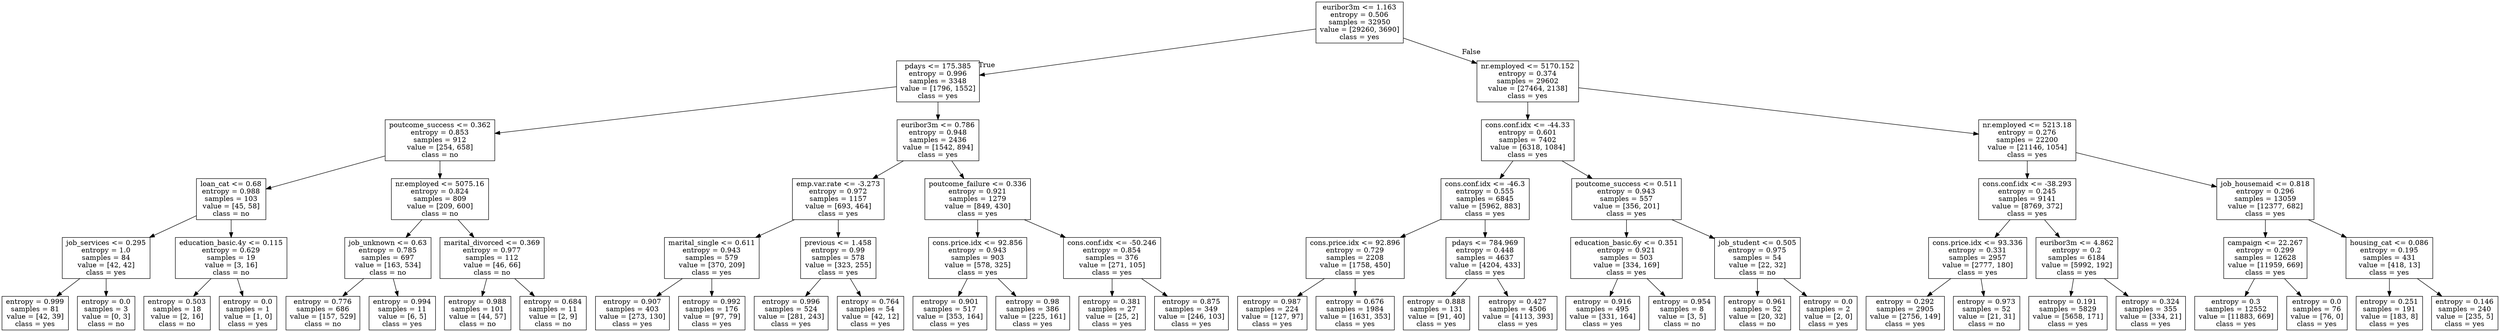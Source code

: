 digraph Tree {
node [shape=box] ;
0 [label="euribor3m <= 1.163\nentropy = 0.506\nsamples = 32950\nvalue = [29260, 3690]\nclass = yes"] ;
1 [label="pdays <= 175.385\nentropy = 0.996\nsamples = 3348\nvalue = [1796, 1552]\nclass = yes"] ;
0 -> 1 [labeldistance=2.5, labelangle=45, headlabel="True"] ;
2 [label="poutcome_success <= 0.362\nentropy = 0.853\nsamples = 912\nvalue = [254, 658]\nclass = no"] ;
1 -> 2 ;
3 [label="loan_cat <= 0.68\nentropy = 0.988\nsamples = 103\nvalue = [45, 58]\nclass = no"] ;
2 -> 3 ;
4 [label="job_services <= 0.295\nentropy = 1.0\nsamples = 84\nvalue = [42, 42]\nclass = yes"] ;
3 -> 4 ;
5 [label="entropy = 0.999\nsamples = 81\nvalue = [42, 39]\nclass = yes"] ;
4 -> 5 ;
6 [label="entropy = 0.0\nsamples = 3\nvalue = [0, 3]\nclass = no"] ;
4 -> 6 ;
7 [label="education_basic.4y <= 0.115\nentropy = 0.629\nsamples = 19\nvalue = [3, 16]\nclass = no"] ;
3 -> 7 ;
8 [label="entropy = 0.503\nsamples = 18\nvalue = [2, 16]\nclass = no"] ;
7 -> 8 ;
9 [label="entropy = 0.0\nsamples = 1\nvalue = [1, 0]\nclass = yes"] ;
7 -> 9 ;
10 [label="nr.employed <= 5075.16\nentropy = 0.824\nsamples = 809\nvalue = [209, 600]\nclass = no"] ;
2 -> 10 ;
11 [label="job_unknown <= 0.63\nentropy = 0.785\nsamples = 697\nvalue = [163, 534]\nclass = no"] ;
10 -> 11 ;
12 [label="entropy = 0.776\nsamples = 686\nvalue = [157, 529]\nclass = no"] ;
11 -> 12 ;
13 [label="entropy = 0.994\nsamples = 11\nvalue = [6, 5]\nclass = yes"] ;
11 -> 13 ;
14 [label="marital_divorced <= 0.369\nentropy = 0.977\nsamples = 112\nvalue = [46, 66]\nclass = no"] ;
10 -> 14 ;
15 [label="entropy = 0.988\nsamples = 101\nvalue = [44, 57]\nclass = no"] ;
14 -> 15 ;
16 [label="entropy = 0.684\nsamples = 11\nvalue = [2, 9]\nclass = no"] ;
14 -> 16 ;
17 [label="euribor3m <= 0.786\nentropy = 0.948\nsamples = 2436\nvalue = [1542, 894]\nclass = yes"] ;
1 -> 17 ;
18 [label="emp.var.rate <= -3.273\nentropy = 0.972\nsamples = 1157\nvalue = [693, 464]\nclass = yes"] ;
17 -> 18 ;
19 [label="marital_single <= 0.611\nentropy = 0.943\nsamples = 579\nvalue = [370, 209]\nclass = yes"] ;
18 -> 19 ;
20 [label="entropy = 0.907\nsamples = 403\nvalue = [273, 130]\nclass = yes"] ;
19 -> 20 ;
21 [label="entropy = 0.992\nsamples = 176\nvalue = [97, 79]\nclass = yes"] ;
19 -> 21 ;
22 [label="previous <= 1.458\nentropy = 0.99\nsamples = 578\nvalue = [323, 255]\nclass = yes"] ;
18 -> 22 ;
23 [label="entropy = 0.996\nsamples = 524\nvalue = [281, 243]\nclass = yes"] ;
22 -> 23 ;
24 [label="entropy = 0.764\nsamples = 54\nvalue = [42, 12]\nclass = yes"] ;
22 -> 24 ;
25 [label="poutcome_failure <= 0.336\nentropy = 0.921\nsamples = 1279\nvalue = [849, 430]\nclass = yes"] ;
17 -> 25 ;
26 [label="cons.price.idx <= 92.856\nentropy = 0.943\nsamples = 903\nvalue = [578, 325]\nclass = yes"] ;
25 -> 26 ;
27 [label="entropy = 0.901\nsamples = 517\nvalue = [353, 164]\nclass = yes"] ;
26 -> 27 ;
28 [label="entropy = 0.98\nsamples = 386\nvalue = [225, 161]\nclass = yes"] ;
26 -> 28 ;
29 [label="cons.conf.idx <= -50.246\nentropy = 0.854\nsamples = 376\nvalue = [271, 105]\nclass = yes"] ;
25 -> 29 ;
30 [label="entropy = 0.381\nsamples = 27\nvalue = [25, 2]\nclass = yes"] ;
29 -> 30 ;
31 [label="entropy = 0.875\nsamples = 349\nvalue = [246, 103]\nclass = yes"] ;
29 -> 31 ;
32 [label="nr.employed <= 5170.152\nentropy = 0.374\nsamples = 29602\nvalue = [27464, 2138]\nclass = yes"] ;
0 -> 32 [labeldistance=2.5, labelangle=-45, headlabel="False"] ;
33 [label="cons.conf.idx <= -44.33\nentropy = 0.601\nsamples = 7402\nvalue = [6318, 1084]\nclass = yes"] ;
32 -> 33 ;
34 [label="cons.conf.idx <= -46.3\nentropy = 0.555\nsamples = 6845\nvalue = [5962, 883]\nclass = yes"] ;
33 -> 34 ;
35 [label="cons.price.idx <= 92.896\nentropy = 0.729\nsamples = 2208\nvalue = [1758, 450]\nclass = yes"] ;
34 -> 35 ;
36 [label="entropy = 0.987\nsamples = 224\nvalue = [127, 97]\nclass = yes"] ;
35 -> 36 ;
37 [label="entropy = 0.676\nsamples = 1984\nvalue = [1631, 353]\nclass = yes"] ;
35 -> 37 ;
38 [label="pdays <= 784.969\nentropy = 0.448\nsamples = 4637\nvalue = [4204, 433]\nclass = yes"] ;
34 -> 38 ;
39 [label="entropy = 0.888\nsamples = 131\nvalue = [91, 40]\nclass = yes"] ;
38 -> 39 ;
40 [label="entropy = 0.427\nsamples = 4506\nvalue = [4113, 393]\nclass = yes"] ;
38 -> 40 ;
41 [label="poutcome_success <= 0.511\nentropy = 0.943\nsamples = 557\nvalue = [356, 201]\nclass = yes"] ;
33 -> 41 ;
42 [label="education_basic.6y <= 0.351\nentropy = 0.921\nsamples = 503\nvalue = [334, 169]\nclass = yes"] ;
41 -> 42 ;
43 [label="entropy = 0.916\nsamples = 495\nvalue = [331, 164]\nclass = yes"] ;
42 -> 43 ;
44 [label="entropy = 0.954\nsamples = 8\nvalue = [3, 5]\nclass = no"] ;
42 -> 44 ;
45 [label="job_student <= 0.505\nentropy = 0.975\nsamples = 54\nvalue = [22, 32]\nclass = no"] ;
41 -> 45 ;
46 [label="entropy = 0.961\nsamples = 52\nvalue = [20, 32]\nclass = no"] ;
45 -> 46 ;
47 [label="entropy = 0.0\nsamples = 2\nvalue = [2, 0]\nclass = yes"] ;
45 -> 47 ;
48 [label="nr.employed <= 5213.18\nentropy = 0.276\nsamples = 22200\nvalue = [21146, 1054]\nclass = yes"] ;
32 -> 48 ;
49 [label="cons.conf.idx <= -38.293\nentropy = 0.245\nsamples = 9141\nvalue = [8769, 372]\nclass = yes"] ;
48 -> 49 ;
50 [label="cons.price.idx <= 93.336\nentropy = 0.331\nsamples = 2957\nvalue = [2777, 180]\nclass = yes"] ;
49 -> 50 ;
51 [label="entropy = 0.292\nsamples = 2905\nvalue = [2756, 149]\nclass = yes"] ;
50 -> 51 ;
52 [label="entropy = 0.973\nsamples = 52\nvalue = [21, 31]\nclass = no"] ;
50 -> 52 ;
53 [label="euribor3m <= 4.862\nentropy = 0.2\nsamples = 6184\nvalue = [5992, 192]\nclass = yes"] ;
49 -> 53 ;
54 [label="entropy = 0.191\nsamples = 5829\nvalue = [5658, 171]\nclass = yes"] ;
53 -> 54 ;
55 [label="entropy = 0.324\nsamples = 355\nvalue = [334, 21]\nclass = yes"] ;
53 -> 55 ;
56 [label="job_housemaid <= 0.818\nentropy = 0.296\nsamples = 13059\nvalue = [12377, 682]\nclass = yes"] ;
48 -> 56 ;
57 [label="campaign <= 22.267\nentropy = 0.299\nsamples = 12628\nvalue = [11959, 669]\nclass = yes"] ;
56 -> 57 ;
58 [label="entropy = 0.3\nsamples = 12552\nvalue = [11883, 669]\nclass = yes"] ;
57 -> 58 ;
59 [label="entropy = 0.0\nsamples = 76\nvalue = [76, 0]\nclass = yes"] ;
57 -> 59 ;
60 [label="housing_cat <= 0.086\nentropy = 0.195\nsamples = 431\nvalue = [418, 13]\nclass = yes"] ;
56 -> 60 ;
61 [label="entropy = 0.251\nsamples = 191\nvalue = [183, 8]\nclass = yes"] ;
60 -> 61 ;
62 [label="entropy = 0.146\nsamples = 240\nvalue = [235, 5]\nclass = yes"] ;
60 -> 62 ;
}